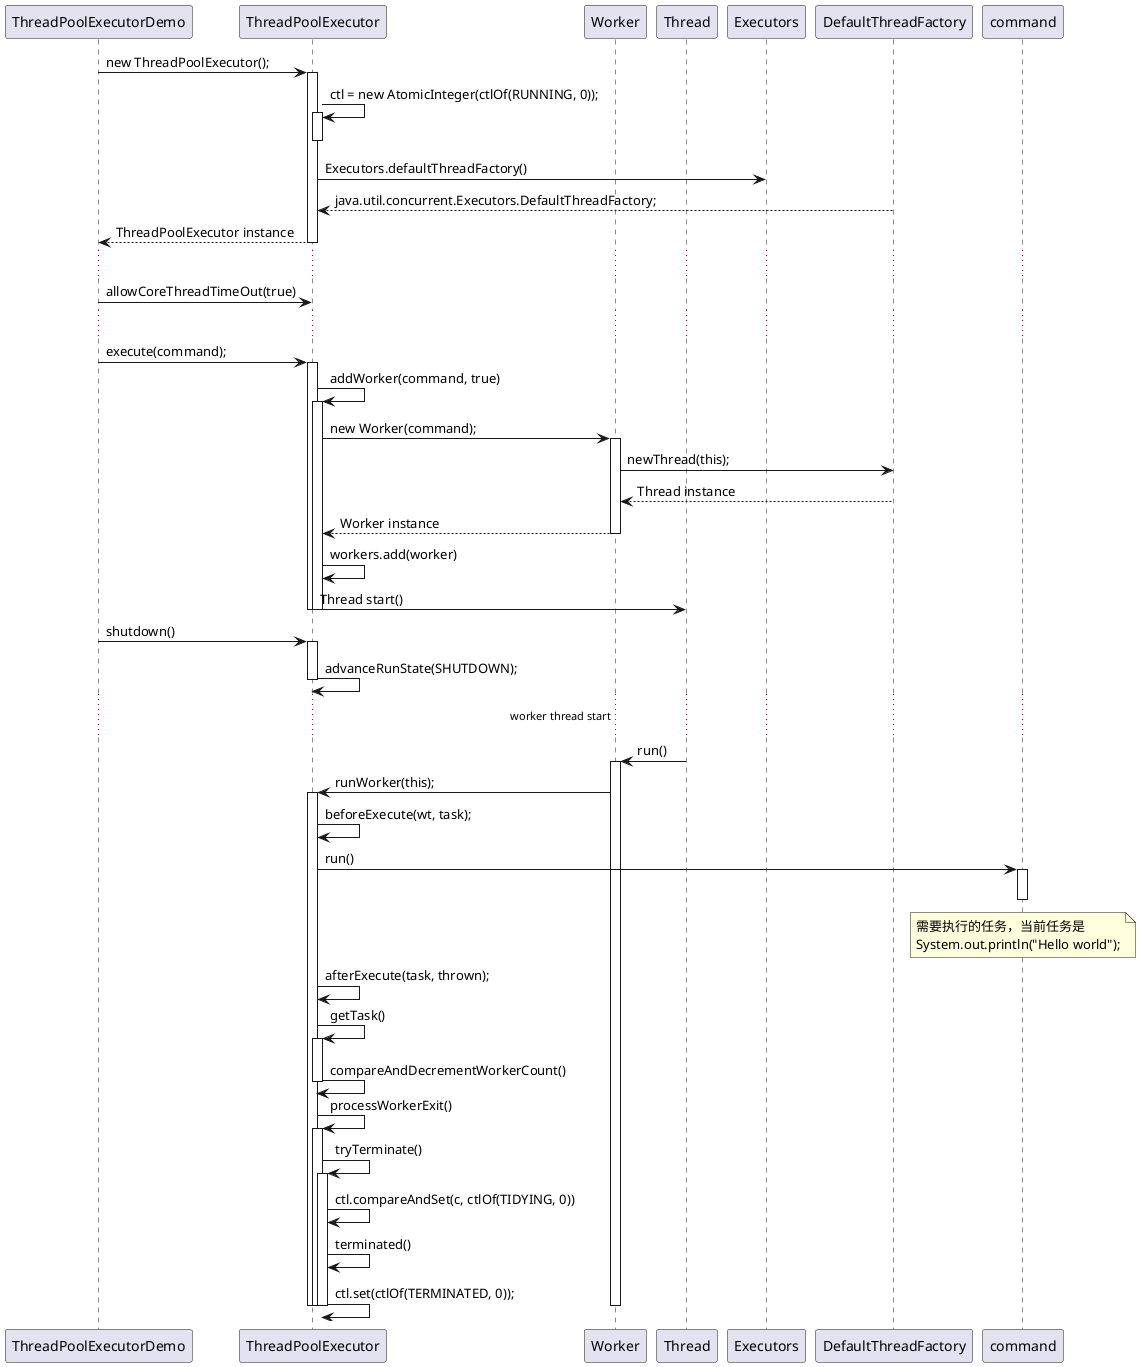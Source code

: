 @startuml thread-pool-executor-demo

participant ThreadPoolExecutorDemo
participant ThreadPoolExecutor
participant Worker
participant Thread
participant Executors
participant DefaultThreadFactory

ThreadPoolExecutorDemo -> ThreadPoolExecutor : new ThreadPoolExecutor();
activate ThreadPoolExecutor
    ThreadPoolExecutor -> ThreadPoolExecutor : ctl = new AtomicInteger(ctlOf(RUNNING, 0));
    activate ThreadPoolExecutor
    deactivate ThreadPoolExecutor
    ThreadPoolExecutor -> Executors : Executors.defaultThreadFactory()
    ThreadPoolExecutor <-- DefaultThreadFactory : java.util.concurrent.Executors.DefaultThreadFactory;
    ThreadPoolExecutorDemo <-- ThreadPoolExecutor : ThreadPoolExecutor instance
deactivate ThreadPoolExecutor

...

ThreadPoolExecutorDemo -> ThreadPoolExecutor : allowCoreThreadTimeOut(true)

...

ThreadPoolExecutorDemo -> ThreadPoolExecutor: execute(command);
activate ThreadPoolExecutor
    ThreadPoolExecutor -> ThreadPoolExecutor : addWorker(command, true)
    activate ThreadPoolExecutor
        ThreadPoolExecutor -> Worker: new Worker(command);
        activate Worker
            Worker -> DefaultThreadFactory : newThread(this);
            Worker <-- DefaultThreadFactory : Thread instance
            ThreadPoolExecutor <-- Worker : Worker instance
        deactivate Worker
        ThreadPoolExecutor -> ThreadPoolExecutor : workers.add(worker)
        ThreadPoolExecutor -> Thread : Thread start()
    deactivate ThreadPoolExecutor
deactivate ThreadPoolExecutor

ThreadPoolExecutorDemo -> ThreadPoolExecutor : shutdown()
activate ThreadPoolExecutor
    ThreadPoolExecutor -> ThreadPoolExecutor : advanceRunState(SHUTDOWN);
deactivate ThreadPoolExecutor

... worker thread start ...

Thread -> Worker : run()
activate Worker
    Worker -> ThreadPoolExecutor : runWorker(this);
    activate ThreadPoolExecutor
        ThreadPoolExecutor -> ThreadPoolExecutor : beforeExecute(wt, task);
        ThreadPoolExecutor -> command : run()
        activate command
            note over command
                需要执行的任务，当前任务是
                System.out.println("Hello world");
            end note
        deactivate command
        ThreadPoolExecutor -> ThreadPoolExecutor : afterExecute(task, thrown);
        ThreadPoolExecutor -> ThreadPoolExecutor : getTask()
        activate ThreadPoolExecutor
            ThreadPoolExecutor -> ThreadPoolExecutor : compareAndDecrementWorkerCount()
        deactivate ThreadPoolExecutor
        ThreadPoolExecutor -> ThreadPoolExecutor : processWorkerExit()
        activate ThreadPoolExecutor
            ThreadPoolExecutor -> ThreadPoolExecutor : tryTerminate()
            activate ThreadPoolExecutor
                ThreadPoolExecutor -> ThreadPoolExecutor : ctl.compareAndSet(c, ctlOf(TIDYING, 0))
                ThreadPoolExecutor -> ThreadPoolExecutor : terminated()
                ThreadPoolExecutor -> ThreadPoolExecutor : ctl.set(ctlOf(TERMINATED, 0));
            deactivate ThreadPoolExecutor
        deactivate ThreadPoolExecutor
    deactivate ThreadPoolExecutor
deactivate Worker

@enduml
